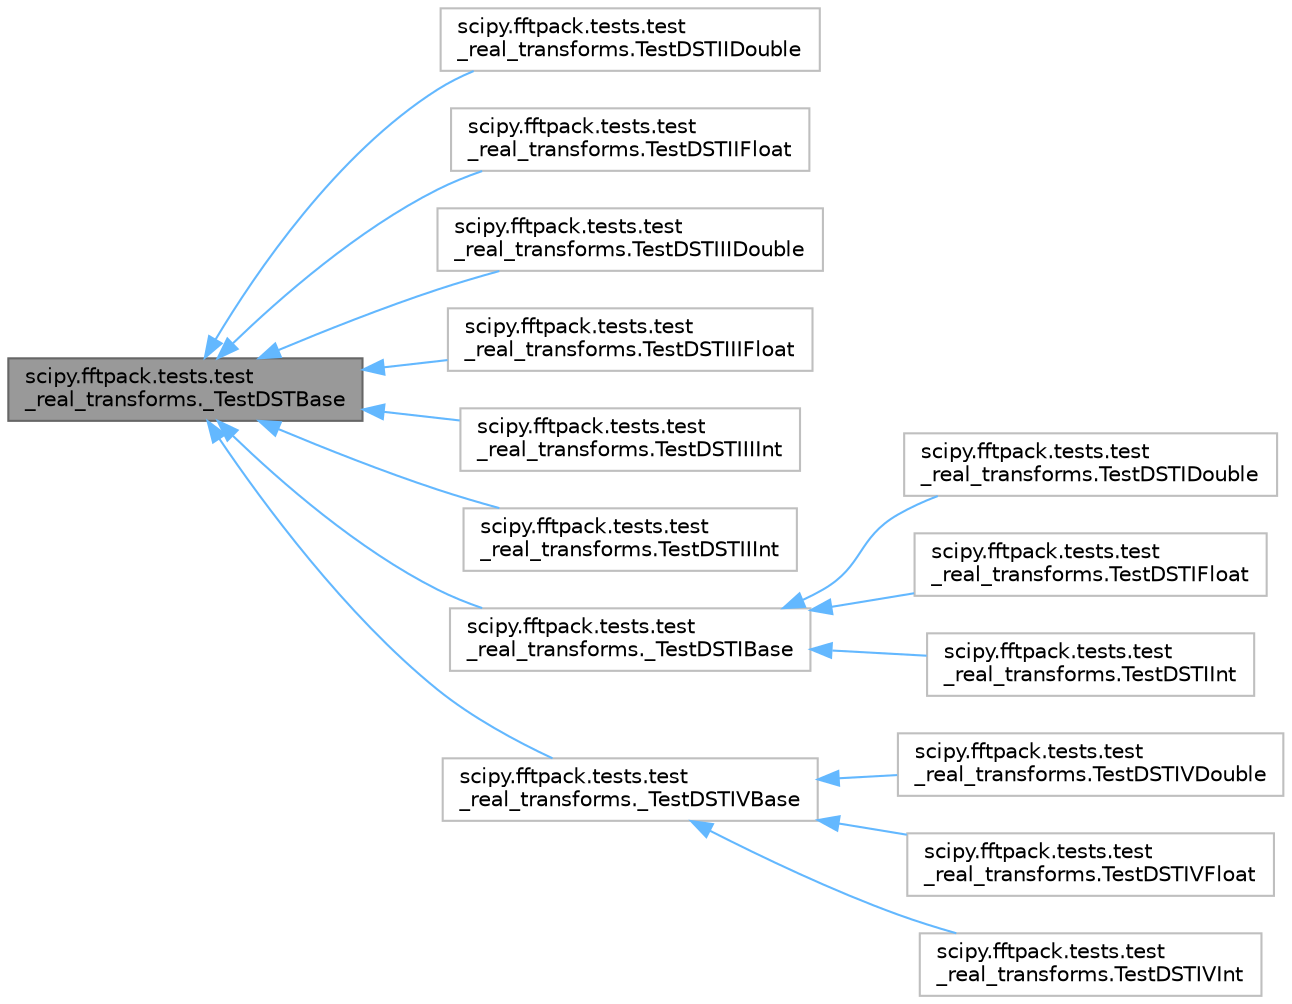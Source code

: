 digraph "scipy.fftpack.tests.test_real_transforms._TestDSTBase"
{
 // LATEX_PDF_SIZE
  bgcolor="transparent";
  edge [fontname=Helvetica,fontsize=10,labelfontname=Helvetica,labelfontsize=10];
  node [fontname=Helvetica,fontsize=10,shape=box,height=0.2,width=0.4];
  rankdir="LR";
  Node1 [id="Node000001",label="scipy.fftpack.tests.test\l_real_transforms._TestDSTBase",height=0.2,width=0.4,color="gray40", fillcolor="grey60", style="filled", fontcolor="black",tooltip=" "];
  Node1 -> Node2 [id="edge1_Node000001_Node000002",dir="back",color="steelblue1",style="solid",tooltip=" "];
  Node2 [id="Node000002",label="scipy.fftpack.tests.test\l_real_transforms.TestDSTIIDouble",height=0.2,width=0.4,color="grey75", fillcolor="white", style="filled",URL="$d3/de7/classscipy_1_1fftpack_1_1tests_1_1test__real__transforms_1_1TestDSTIIDouble.html",tooltip=" "];
  Node1 -> Node3 [id="edge2_Node000001_Node000003",dir="back",color="steelblue1",style="solid",tooltip=" "];
  Node3 [id="Node000003",label="scipy.fftpack.tests.test\l_real_transforms.TestDSTIIFloat",height=0.2,width=0.4,color="grey75", fillcolor="white", style="filled",URL="$d0/dc2/classscipy_1_1fftpack_1_1tests_1_1test__real__transforms_1_1TestDSTIIFloat.html",tooltip=" "];
  Node1 -> Node4 [id="edge3_Node000001_Node000004",dir="back",color="steelblue1",style="solid",tooltip=" "];
  Node4 [id="Node000004",label="scipy.fftpack.tests.test\l_real_transforms.TestDSTIIIDouble",height=0.2,width=0.4,color="grey75", fillcolor="white", style="filled",URL="$dc/d60/classscipy_1_1fftpack_1_1tests_1_1test__real__transforms_1_1TestDSTIIIDouble.html",tooltip=" "];
  Node1 -> Node5 [id="edge4_Node000001_Node000005",dir="back",color="steelblue1",style="solid",tooltip=" "];
  Node5 [id="Node000005",label="scipy.fftpack.tests.test\l_real_transforms.TestDSTIIIFloat",height=0.2,width=0.4,color="grey75", fillcolor="white", style="filled",URL="$d7/d92/classscipy_1_1fftpack_1_1tests_1_1test__real__transforms_1_1TestDSTIIIFloat.html",tooltip=" "];
  Node1 -> Node6 [id="edge5_Node000001_Node000006",dir="back",color="steelblue1",style="solid",tooltip=" "];
  Node6 [id="Node000006",label="scipy.fftpack.tests.test\l_real_transforms.TestDSTIIIInt",height=0.2,width=0.4,color="grey75", fillcolor="white", style="filled",URL="$dc/d87/classscipy_1_1fftpack_1_1tests_1_1test__real__transforms_1_1TestDSTIIIInt.html",tooltip=" "];
  Node1 -> Node7 [id="edge6_Node000001_Node000007",dir="back",color="steelblue1",style="solid",tooltip=" "];
  Node7 [id="Node000007",label="scipy.fftpack.tests.test\l_real_transforms.TestDSTIIInt",height=0.2,width=0.4,color="grey75", fillcolor="white", style="filled",URL="$d0/d32/classscipy_1_1fftpack_1_1tests_1_1test__real__transforms_1_1TestDSTIIInt.html",tooltip=" "];
  Node1 -> Node8 [id="edge7_Node000001_Node000008",dir="back",color="steelblue1",style="solid",tooltip=" "];
  Node8 [id="Node000008",label="scipy.fftpack.tests.test\l_real_transforms._TestDSTIBase",height=0.2,width=0.4,color="grey75", fillcolor="white", style="filled",URL="$d0/d44/classscipy_1_1fftpack_1_1tests_1_1test__real__transforms_1_1__TestDSTIBase.html",tooltip=" "];
  Node8 -> Node9 [id="edge8_Node000008_Node000009",dir="back",color="steelblue1",style="solid",tooltip=" "];
  Node9 [id="Node000009",label="scipy.fftpack.tests.test\l_real_transforms.TestDSTIDouble",height=0.2,width=0.4,color="grey75", fillcolor="white", style="filled",URL="$d8/d59/classscipy_1_1fftpack_1_1tests_1_1test__real__transforms_1_1TestDSTIDouble.html",tooltip=" "];
  Node8 -> Node10 [id="edge9_Node000008_Node000010",dir="back",color="steelblue1",style="solid",tooltip=" "];
  Node10 [id="Node000010",label="scipy.fftpack.tests.test\l_real_transforms.TestDSTIFloat",height=0.2,width=0.4,color="grey75", fillcolor="white", style="filled",URL="$dd/d7f/classscipy_1_1fftpack_1_1tests_1_1test__real__transforms_1_1TestDSTIFloat.html",tooltip=" "];
  Node8 -> Node11 [id="edge10_Node000008_Node000011",dir="back",color="steelblue1",style="solid",tooltip=" "];
  Node11 [id="Node000011",label="scipy.fftpack.tests.test\l_real_transforms.TestDSTIInt",height=0.2,width=0.4,color="grey75", fillcolor="white", style="filled",URL="$de/db7/classscipy_1_1fftpack_1_1tests_1_1test__real__transforms_1_1TestDSTIInt.html",tooltip=" "];
  Node1 -> Node12 [id="edge11_Node000001_Node000012",dir="back",color="steelblue1",style="solid",tooltip=" "];
  Node12 [id="Node000012",label="scipy.fftpack.tests.test\l_real_transforms._TestDSTIVBase",height=0.2,width=0.4,color="grey75", fillcolor="white", style="filled",URL="$dd/db2/classscipy_1_1fftpack_1_1tests_1_1test__real__transforms_1_1__TestDSTIVBase.html",tooltip=" "];
  Node12 -> Node13 [id="edge12_Node000012_Node000013",dir="back",color="steelblue1",style="solid",tooltip=" "];
  Node13 [id="Node000013",label="scipy.fftpack.tests.test\l_real_transforms.TestDSTIVDouble",height=0.2,width=0.4,color="grey75", fillcolor="white", style="filled",URL="$d6/d17/classscipy_1_1fftpack_1_1tests_1_1test__real__transforms_1_1TestDSTIVDouble.html",tooltip=" "];
  Node12 -> Node14 [id="edge13_Node000012_Node000014",dir="back",color="steelblue1",style="solid",tooltip=" "];
  Node14 [id="Node000014",label="scipy.fftpack.tests.test\l_real_transforms.TestDSTIVFloat",height=0.2,width=0.4,color="grey75", fillcolor="white", style="filled",URL="$dd/d8f/classscipy_1_1fftpack_1_1tests_1_1test__real__transforms_1_1TestDSTIVFloat.html",tooltip=" "];
  Node12 -> Node15 [id="edge14_Node000012_Node000015",dir="back",color="steelblue1",style="solid",tooltip=" "];
  Node15 [id="Node000015",label="scipy.fftpack.tests.test\l_real_transforms.TestDSTIVInt",height=0.2,width=0.4,color="grey75", fillcolor="white", style="filled",URL="$da/dd4/classscipy_1_1fftpack_1_1tests_1_1test__real__transforms_1_1TestDSTIVInt.html",tooltip=" "];
}
